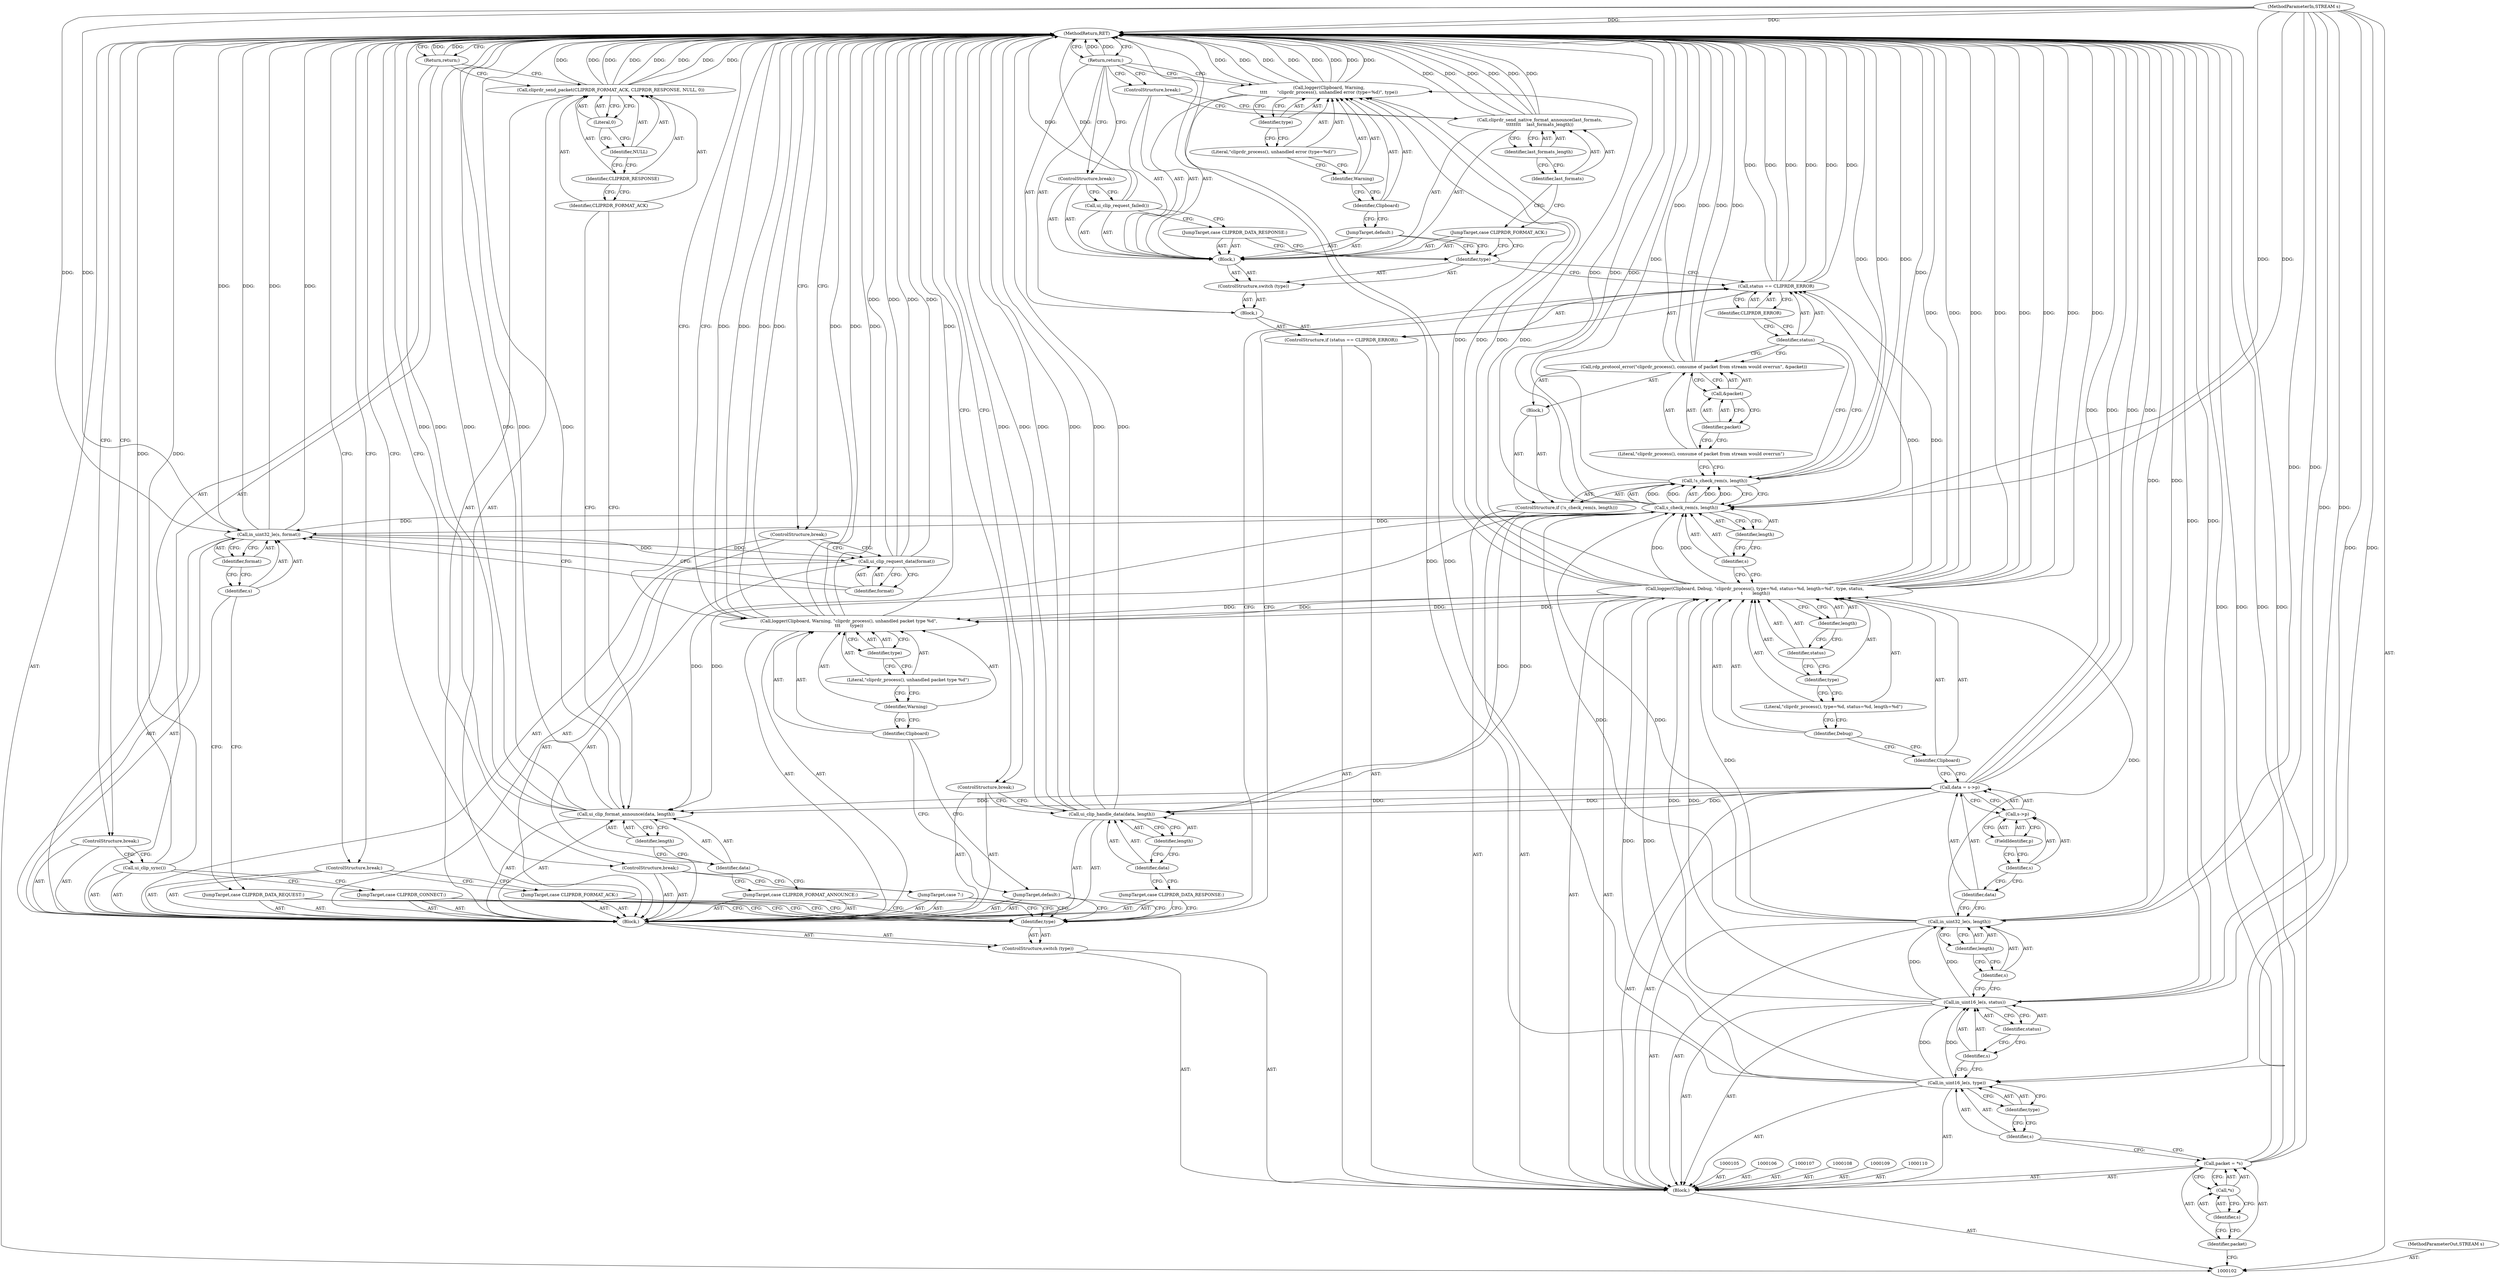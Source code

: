 digraph "0_rdesktop_4dca546d04321a610c1835010b5dad85163b65e1_1" {
"1000207" [label="(MethodReturn,RET)"];
"1000103" [label="(MethodParameterIn,STREAM s)"];
"1000304" [label="(MethodParameterOut,STREAM s)"];
"1000121" [label="(Call,in_uint32_le(s, length))"];
"1000122" [label="(Identifier,s)"];
"1000123" [label="(Identifier,length)"];
"1000124" [label="(Call,data = s->p)"];
"1000125" [label="(Identifier,data)"];
"1000128" [label="(FieldIdentifier,p)"];
"1000126" [label="(Call,s->p)"];
"1000127" [label="(Identifier,s)"];
"1000129" [label="(Call,logger(Clipboard, Debug, \"cliprdr_process(), type=%d, status=%d, length=%d\", type, status,\n \t       length))"];
"1000131" [label="(Identifier,Debug)"];
"1000132" [label="(Literal,\"cliprdr_process(), type=%d, status=%d, length=%d\")"];
"1000133" [label="(Identifier,type)"];
"1000134" [label="(Identifier,status)"];
"1000130" [label="(Identifier,Clipboard)"];
"1000135" [label="(Identifier,length)"];
"1000136" [label="(ControlStructure,if (!s_check_rem(s, length)))"];
"1000139" [label="(Identifier,s)"];
"1000140" [label="(Identifier,length)"];
"1000137" [label="(Call,!s_check_rem(s, length))"];
"1000138" [label="(Call,s_check_rem(s, length))"];
"1000141" [label="(Block,)"];
"1000142" [label="(Call,rdp_protocol_error(\"cliprdr_process(), consume of packet from stream would overrun\", &packet))"];
"1000143" [label="(Literal,\"cliprdr_process(), consume of packet from stream would overrun\")"];
"1000144" [label="(Call,&packet)"];
"1000145" [label="(Identifier,packet)"];
"1000104" [label="(Block,)"];
"1000149" [label="(Identifier,CLIPRDR_ERROR)"];
"1000146" [label="(ControlStructure,if (status == CLIPRDR_ERROR))"];
"1000147" [label="(Call,status == CLIPRDR_ERROR)"];
"1000148" [label="(Identifier,status)"];
"1000150" [label="(Block,)"];
"1000152" [label="(Identifier,type)"];
"1000151" [label="(ControlStructure,switch (type))"];
"1000153" [label="(Block,)"];
"1000154" [label="(JumpTarget,case CLIPRDR_FORMAT_ACK:)"];
"1000155" [label="(Call,cliprdr_send_native_format_announce(last_formats,\n\t\t\t\t\t\t\t\t    last_formats_length))"];
"1000156" [label="(Identifier,last_formats)"];
"1000157" [label="(Identifier,last_formats_length)"];
"1000158" [label="(ControlStructure,break;)"];
"1000159" [label="(JumpTarget,case CLIPRDR_DATA_RESPONSE:)"];
"1000160" [label="(Call,ui_clip_request_failed())"];
"1000161" [label="(ControlStructure,break;)"];
"1000162" [label="(JumpTarget,default:)"];
"1000164" [label="(Identifier,Clipboard)"];
"1000165" [label="(Identifier,Warning)"];
"1000163" [label="(Call,logger(Clipboard, Warning,\n\t\t\t\t       \"cliprdr_process(), unhandled error (type=%d)\", type))"];
"1000166" [label="(Literal,\"cliprdr_process(), unhandled error (type=%d)\")"];
"1000167" [label="(Identifier,type)"];
"1000168" [label="(Return,return;)"];
"1000169" [label="(ControlStructure,switch (type))"];
"1000170" [label="(Identifier,type)"];
"1000171" [label="(Block,)"];
"1000172" [label="(JumpTarget,case CLIPRDR_CONNECT:)"];
"1000173" [label="(Call,ui_clip_sync())"];
"1000174" [label="(ControlStructure,break;)"];
"1000175" [label="(JumpTarget,case CLIPRDR_FORMAT_ANNOUNCE:)"];
"1000177" [label="(Identifier,data)"];
"1000176" [label="(Call,ui_clip_format_announce(data, length))"];
"1000178" [label="(Identifier,length)"];
"1000180" [label="(Identifier,CLIPRDR_FORMAT_ACK)"];
"1000179" [label="(Call,cliprdr_send_packet(CLIPRDR_FORMAT_ACK, CLIPRDR_RESPONSE, NULL, 0))"];
"1000181" [label="(Identifier,CLIPRDR_RESPONSE)"];
"1000182" [label="(Identifier,NULL)"];
"1000183" [label="(Literal,0)"];
"1000184" [label="(Return,return;)"];
"1000185" [label="(JumpTarget,case CLIPRDR_FORMAT_ACK:)"];
"1000186" [label="(ControlStructure,break;)"];
"1000187" [label="(JumpTarget,case CLIPRDR_DATA_REQUEST:)"];
"1000189" [label="(Identifier,s)"];
"1000190" [label="(Identifier,format)"];
"1000188" [label="(Call,in_uint32_le(s, format))"];
"1000192" [label="(Identifier,format)"];
"1000191" [label="(Call,ui_clip_request_data(format))"];
"1000193" [label="(ControlStructure,break;)"];
"1000194" [label="(JumpTarget,case CLIPRDR_DATA_RESPONSE:)"];
"1000196" [label="(Identifier,data)"];
"1000197" [label="(Identifier,length)"];
"1000195" [label="(Call,ui_clip_handle_data(data, length))"];
"1000198" [label="(ControlStructure,break;)"];
"1000111" [label="(Call,packet = *s)"];
"1000112" [label="(Identifier,packet)"];
"1000113" [label="(Call,*s)"];
"1000114" [label="(Identifier,s)"];
"1000199" [label="(JumpTarget,case 7:)"];
"1000200" [label="(ControlStructure,break;)"];
"1000201" [label="(JumpTarget,default:)"];
"1000203" [label="(Identifier,Clipboard)"];
"1000204" [label="(Identifier,Warning)"];
"1000202" [label="(Call,logger(Clipboard, Warning, \"cliprdr_process(), unhandled packet type %d\",\n\t\t\t       type))"];
"1000205" [label="(Literal,\"cliprdr_process(), unhandled packet type %d\")"];
"1000206" [label="(Identifier,type)"];
"1000116" [label="(Identifier,s)"];
"1000117" [label="(Identifier,type)"];
"1000115" [label="(Call,in_uint16_le(s, type))"];
"1000119" [label="(Identifier,s)"];
"1000120" [label="(Identifier,status)"];
"1000118" [label="(Call,in_uint16_le(s, status))"];
"1000207" -> "1000102"  [label="AST: "];
"1000207" -> "1000168"  [label="CFG: "];
"1000207" -> "1000184"  [label="CFG: "];
"1000207" -> "1000174"  [label="CFG: "];
"1000207" -> "1000186"  [label="CFG: "];
"1000207" -> "1000193"  [label="CFG: "];
"1000207" -> "1000198"  [label="CFG: "];
"1000207" -> "1000200"  [label="CFG: "];
"1000207" -> "1000202"  [label="CFG: "];
"1000168" -> "1000207"  [label="DDG: "];
"1000184" -> "1000207"  [label="DDG: "];
"1000142" -> "1000207"  [label="DDG: "];
"1000142" -> "1000207"  [label="DDG: "];
"1000124" -> "1000207"  [label="DDG: "];
"1000124" -> "1000207"  [label="DDG: "];
"1000155" -> "1000207"  [label="DDG: "];
"1000155" -> "1000207"  [label="DDG: "];
"1000155" -> "1000207"  [label="DDG: "];
"1000179" -> "1000207"  [label="DDG: "];
"1000179" -> "1000207"  [label="DDG: "];
"1000179" -> "1000207"  [label="DDG: "];
"1000179" -> "1000207"  [label="DDG: "];
"1000118" -> "1000207"  [label="DDG: "];
"1000195" -> "1000207"  [label="DDG: "];
"1000195" -> "1000207"  [label="DDG: "];
"1000195" -> "1000207"  [label="DDG: "];
"1000176" -> "1000207"  [label="DDG: "];
"1000176" -> "1000207"  [label="DDG: "];
"1000176" -> "1000207"  [label="DDG: "];
"1000137" -> "1000207"  [label="DDG: "];
"1000137" -> "1000207"  [label="DDG: "];
"1000188" -> "1000207"  [label="DDG: "];
"1000188" -> "1000207"  [label="DDG: "];
"1000129" -> "1000207"  [label="DDG: "];
"1000129" -> "1000207"  [label="DDG: "];
"1000129" -> "1000207"  [label="DDG: "];
"1000129" -> "1000207"  [label="DDG: "];
"1000163" -> "1000207"  [label="DDG: "];
"1000163" -> "1000207"  [label="DDG: "];
"1000163" -> "1000207"  [label="DDG: "];
"1000163" -> "1000207"  [label="DDG: "];
"1000160" -> "1000207"  [label="DDG: "];
"1000202" -> "1000207"  [label="DDG: "];
"1000202" -> "1000207"  [label="DDG: "];
"1000202" -> "1000207"  [label="DDG: "];
"1000202" -> "1000207"  [label="DDG: "];
"1000138" -> "1000207"  [label="DDG: "];
"1000138" -> "1000207"  [label="DDG: "];
"1000103" -> "1000207"  [label="DDG: "];
"1000191" -> "1000207"  [label="DDG: "];
"1000191" -> "1000207"  [label="DDG: "];
"1000115" -> "1000207"  [label="DDG: "];
"1000121" -> "1000207"  [label="DDG: "];
"1000147" -> "1000207"  [label="DDG: "];
"1000147" -> "1000207"  [label="DDG: "];
"1000147" -> "1000207"  [label="DDG: "];
"1000111" -> "1000207"  [label="DDG: "];
"1000111" -> "1000207"  [label="DDG: "];
"1000173" -> "1000207"  [label="DDG: "];
"1000103" -> "1000102"  [label="AST: "];
"1000103" -> "1000207"  [label="DDG: "];
"1000103" -> "1000115"  [label="DDG: "];
"1000103" -> "1000118"  [label="DDG: "];
"1000103" -> "1000121"  [label="DDG: "];
"1000103" -> "1000138"  [label="DDG: "];
"1000103" -> "1000188"  [label="DDG: "];
"1000304" -> "1000102"  [label="AST: "];
"1000121" -> "1000104"  [label="AST: "];
"1000121" -> "1000123"  [label="CFG: "];
"1000122" -> "1000121"  [label="AST: "];
"1000123" -> "1000121"  [label="AST: "];
"1000125" -> "1000121"  [label="CFG: "];
"1000121" -> "1000207"  [label="DDG: "];
"1000118" -> "1000121"  [label="DDG: "];
"1000103" -> "1000121"  [label="DDG: "];
"1000121" -> "1000129"  [label="DDG: "];
"1000121" -> "1000138"  [label="DDG: "];
"1000122" -> "1000121"  [label="AST: "];
"1000122" -> "1000118"  [label="CFG: "];
"1000123" -> "1000122"  [label="CFG: "];
"1000123" -> "1000121"  [label="AST: "];
"1000123" -> "1000122"  [label="CFG: "];
"1000121" -> "1000123"  [label="CFG: "];
"1000124" -> "1000104"  [label="AST: "];
"1000124" -> "1000126"  [label="CFG: "];
"1000125" -> "1000124"  [label="AST: "];
"1000126" -> "1000124"  [label="AST: "];
"1000130" -> "1000124"  [label="CFG: "];
"1000124" -> "1000207"  [label="DDG: "];
"1000124" -> "1000207"  [label="DDG: "];
"1000124" -> "1000176"  [label="DDG: "];
"1000124" -> "1000195"  [label="DDG: "];
"1000125" -> "1000124"  [label="AST: "];
"1000125" -> "1000121"  [label="CFG: "];
"1000127" -> "1000125"  [label="CFG: "];
"1000128" -> "1000126"  [label="AST: "];
"1000128" -> "1000127"  [label="CFG: "];
"1000126" -> "1000128"  [label="CFG: "];
"1000126" -> "1000124"  [label="AST: "];
"1000126" -> "1000128"  [label="CFG: "];
"1000127" -> "1000126"  [label="AST: "];
"1000128" -> "1000126"  [label="AST: "];
"1000124" -> "1000126"  [label="CFG: "];
"1000127" -> "1000126"  [label="AST: "];
"1000127" -> "1000125"  [label="CFG: "];
"1000128" -> "1000127"  [label="CFG: "];
"1000129" -> "1000104"  [label="AST: "];
"1000129" -> "1000135"  [label="CFG: "];
"1000130" -> "1000129"  [label="AST: "];
"1000131" -> "1000129"  [label="AST: "];
"1000132" -> "1000129"  [label="AST: "];
"1000133" -> "1000129"  [label="AST: "];
"1000134" -> "1000129"  [label="AST: "];
"1000135" -> "1000129"  [label="AST: "];
"1000139" -> "1000129"  [label="CFG: "];
"1000129" -> "1000207"  [label="DDG: "];
"1000129" -> "1000207"  [label="DDG: "];
"1000129" -> "1000207"  [label="DDG: "];
"1000129" -> "1000207"  [label="DDG: "];
"1000115" -> "1000129"  [label="DDG: "];
"1000118" -> "1000129"  [label="DDG: "];
"1000121" -> "1000129"  [label="DDG: "];
"1000129" -> "1000138"  [label="DDG: "];
"1000129" -> "1000147"  [label="DDG: "];
"1000129" -> "1000163"  [label="DDG: "];
"1000129" -> "1000163"  [label="DDG: "];
"1000129" -> "1000202"  [label="DDG: "];
"1000129" -> "1000202"  [label="DDG: "];
"1000131" -> "1000129"  [label="AST: "];
"1000131" -> "1000130"  [label="CFG: "];
"1000132" -> "1000131"  [label="CFG: "];
"1000132" -> "1000129"  [label="AST: "];
"1000132" -> "1000131"  [label="CFG: "];
"1000133" -> "1000132"  [label="CFG: "];
"1000133" -> "1000129"  [label="AST: "];
"1000133" -> "1000132"  [label="CFG: "];
"1000134" -> "1000133"  [label="CFG: "];
"1000134" -> "1000129"  [label="AST: "];
"1000134" -> "1000133"  [label="CFG: "];
"1000135" -> "1000134"  [label="CFG: "];
"1000130" -> "1000129"  [label="AST: "];
"1000130" -> "1000124"  [label="CFG: "];
"1000131" -> "1000130"  [label="CFG: "];
"1000135" -> "1000129"  [label="AST: "];
"1000135" -> "1000134"  [label="CFG: "];
"1000129" -> "1000135"  [label="CFG: "];
"1000136" -> "1000104"  [label="AST: "];
"1000137" -> "1000136"  [label="AST: "];
"1000141" -> "1000136"  [label="AST: "];
"1000139" -> "1000138"  [label="AST: "];
"1000139" -> "1000129"  [label="CFG: "];
"1000140" -> "1000139"  [label="CFG: "];
"1000140" -> "1000138"  [label="AST: "];
"1000140" -> "1000139"  [label="CFG: "];
"1000138" -> "1000140"  [label="CFG: "];
"1000137" -> "1000136"  [label="AST: "];
"1000137" -> "1000138"  [label="CFG: "];
"1000138" -> "1000137"  [label="AST: "];
"1000143" -> "1000137"  [label="CFG: "];
"1000148" -> "1000137"  [label="CFG: "];
"1000137" -> "1000207"  [label="DDG: "];
"1000137" -> "1000207"  [label="DDG: "];
"1000138" -> "1000137"  [label="DDG: "];
"1000138" -> "1000137"  [label="DDG: "];
"1000138" -> "1000137"  [label="AST: "];
"1000138" -> "1000140"  [label="CFG: "];
"1000139" -> "1000138"  [label="AST: "];
"1000140" -> "1000138"  [label="AST: "];
"1000137" -> "1000138"  [label="CFG: "];
"1000138" -> "1000207"  [label="DDG: "];
"1000138" -> "1000207"  [label="DDG: "];
"1000138" -> "1000137"  [label="DDG: "];
"1000138" -> "1000137"  [label="DDG: "];
"1000121" -> "1000138"  [label="DDG: "];
"1000103" -> "1000138"  [label="DDG: "];
"1000129" -> "1000138"  [label="DDG: "];
"1000138" -> "1000176"  [label="DDG: "];
"1000138" -> "1000188"  [label="DDG: "];
"1000138" -> "1000195"  [label="DDG: "];
"1000141" -> "1000136"  [label="AST: "];
"1000142" -> "1000141"  [label="AST: "];
"1000142" -> "1000141"  [label="AST: "];
"1000142" -> "1000144"  [label="CFG: "];
"1000143" -> "1000142"  [label="AST: "];
"1000144" -> "1000142"  [label="AST: "];
"1000148" -> "1000142"  [label="CFG: "];
"1000142" -> "1000207"  [label="DDG: "];
"1000142" -> "1000207"  [label="DDG: "];
"1000143" -> "1000142"  [label="AST: "];
"1000143" -> "1000137"  [label="CFG: "];
"1000145" -> "1000143"  [label="CFG: "];
"1000144" -> "1000142"  [label="AST: "];
"1000144" -> "1000145"  [label="CFG: "];
"1000145" -> "1000144"  [label="AST: "];
"1000142" -> "1000144"  [label="CFG: "];
"1000145" -> "1000144"  [label="AST: "];
"1000145" -> "1000143"  [label="CFG: "];
"1000144" -> "1000145"  [label="CFG: "];
"1000104" -> "1000102"  [label="AST: "];
"1000105" -> "1000104"  [label="AST: "];
"1000106" -> "1000104"  [label="AST: "];
"1000107" -> "1000104"  [label="AST: "];
"1000108" -> "1000104"  [label="AST: "];
"1000109" -> "1000104"  [label="AST: "];
"1000110" -> "1000104"  [label="AST: "];
"1000111" -> "1000104"  [label="AST: "];
"1000115" -> "1000104"  [label="AST: "];
"1000118" -> "1000104"  [label="AST: "];
"1000121" -> "1000104"  [label="AST: "];
"1000124" -> "1000104"  [label="AST: "];
"1000129" -> "1000104"  [label="AST: "];
"1000136" -> "1000104"  [label="AST: "];
"1000146" -> "1000104"  [label="AST: "];
"1000169" -> "1000104"  [label="AST: "];
"1000149" -> "1000147"  [label="AST: "];
"1000149" -> "1000148"  [label="CFG: "];
"1000147" -> "1000149"  [label="CFG: "];
"1000146" -> "1000104"  [label="AST: "];
"1000147" -> "1000146"  [label="AST: "];
"1000150" -> "1000146"  [label="AST: "];
"1000147" -> "1000146"  [label="AST: "];
"1000147" -> "1000149"  [label="CFG: "];
"1000148" -> "1000147"  [label="AST: "];
"1000149" -> "1000147"  [label="AST: "];
"1000152" -> "1000147"  [label="CFG: "];
"1000170" -> "1000147"  [label="CFG: "];
"1000147" -> "1000207"  [label="DDG: "];
"1000147" -> "1000207"  [label="DDG: "];
"1000147" -> "1000207"  [label="DDG: "];
"1000129" -> "1000147"  [label="DDG: "];
"1000148" -> "1000147"  [label="AST: "];
"1000148" -> "1000142"  [label="CFG: "];
"1000148" -> "1000137"  [label="CFG: "];
"1000149" -> "1000148"  [label="CFG: "];
"1000150" -> "1000146"  [label="AST: "];
"1000151" -> "1000150"  [label="AST: "];
"1000168" -> "1000150"  [label="AST: "];
"1000152" -> "1000151"  [label="AST: "];
"1000152" -> "1000147"  [label="CFG: "];
"1000154" -> "1000152"  [label="CFG: "];
"1000159" -> "1000152"  [label="CFG: "];
"1000162" -> "1000152"  [label="CFG: "];
"1000151" -> "1000150"  [label="AST: "];
"1000152" -> "1000151"  [label="AST: "];
"1000153" -> "1000151"  [label="AST: "];
"1000153" -> "1000151"  [label="AST: "];
"1000154" -> "1000153"  [label="AST: "];
"1000155" -> "1000153"  [label="AST: "];
"1000158" -> "1000153"  [label="AST: "];
"1000159" -> "1000153"  [label="AST: "];
"1000160" -> "1000153"  [label="AST: "];
"1000161" -> "1000153"  [label="AST: "];
"1000162" -> "1000153"  [label="AST: "];
"1000163" -> "1000153"  [label="AST: "];
"1000154" -> "1000153"  [label="AST: "];
"1000154" -> "1000152"  [label="CFG: "];
"1000156" -> "1000154"  [label="CFG: "];
"1000155" -> "1000153"  [label="AST: "];
"1000155" -> "1000157"  [label="CFG: "];
"1000156" -> "1000155"  [label="AST: "];
"1000157" -> "1000155"  [label="AST: "];
"1000158" -> "1000155"  [label="CFG: "];
"1000155" -> "1000207"  [label="DDG: "];
"1000155" -> "1000207"  [label="DDG: "];
"1000155" -> "1000207"  [label="DDG: "];
"1000156" -> "1000155"  [label="AST: "];
"1000156" -> "1000154"  [label="CFG: "];
"1000157" -> "1000156"  [label="CFG: "];
"1000157" -> "1000155"  [label="AST: "];
"1000157" -> "1000156"  [label="CFG: "];
"1000155" -> "1000157"  [label="CFG: "];
"1000158" -> "1000153"  [label="AST: "];
"1000158" -> "1000155"  [label="CFG: "];
"1000168" -> "1000158"  [label="CFG: "];
"1000159" -> "1000153"  [label="AST: "];
"1000159" -> "1000152"  [label="CFG: "];
"1000160" -> "1000159"  [label="CFG: "];
"1000160" -> "1000153"  [label="AST: "];
"1000160" -> "1000159"  [label="CFG: "];
"1000161" -> "1000160"  [label="CFG: "];
"1000160" -> "1000207"  [label="DDG: "];
"1000161" -> "1000153"  [label="AST: "];
"1000161" -> "1000160"  [label="CFG: "];
"1000168" -> "1000161"  [label="CFG: "];
"1000162" -> "1000153"  [label="AST: "];
"1000162" -> "1000152"  [label="CFG: "];
"1000164" -> "1000162"  [label="CFG: "];
"1000164" -> "1000163"  [label="AST: "];
"1000164" -> "1000162"  [label="CFG: "];
"1000165" -> "1000164"  [label="CFG: "];
"1000165" -> "1000163"  [label="AST: "];
"1000165" -> "1000164"  [label="CFG: "];
"1000166" -> "1000165"  [label="CFG: "];
"1000163" -> "1000153"  [label="AST: "];
"1000163" -> "1000167"  [label="CFG: "];
"1000164" -> "1000163"  [label="AST: "];
"1000165" -> "1000163"  [label="AST: "];
"1000166" -> "1000163"  [label="AST: "];
"1000167" -> "1000163"  [label="AST: "];
"1000168" -> "1000163"  [label="CFG: "];
"1000163" -> "1000207"  [label="DDG: "];
"1000163" -> "1000207"  [label="DDG: "];
"1000163" -> "1000207"  [label="DDG: "];
"1000163" -> "1000207"  [label="DDG: "];
"1000129" -> "1000163"  [label="DDG: "];
"1000129" -> "1000163"  [label="DDG: "];
"1000166" -> "1000163"  [label="AST: "];
"1000166" -> "1000165"  [label="CFG: "];
"1000167" -> "1000166"  [label="CFG: "];
"1000167" -> "1000163"  [label="AST: "];
"1000167" -> "1000166"  [label="CFG: "];
"1000163" -> "1000167"  [label="CFG: "];
"1000168" -> "1000150"  [label="AST: "];
"1000168" -> "1000158"  [label="CFG: "];
"1000168" -> "1000161"  [label="CFG: "];
"1000168" -> "1000163"  [label="CFG: "];
"1000207" -> "1000168"  [label="CFG: "];
"1000168" -> "1000207"  [label="DDG: "];
"1000169" -> "1000104"  [label="AST: "];
"1000170" -> "1000169"  [label="AST: "];
"1000171" -> "1000169"  [label="AST: "];
"1000170" -> "1000169"  [label="AST: "];
"1000170" -> "1000147"  [label="CFG: "];
"1000172" -> "1000170"  [label="CFG: "];
"1000175" -> "1000170"  [label="CFG: "];
"1000185" -> "1000170"  [label="CFG: "];
"1000187" -> "1000170"  [label="CFG: "];
"1000194" -> "1000170"  [label="CFG: "];
"1000199" -> "1000170"  [label="CFG: "];
"1000201" -> "1000170"  [label="CFG: "];
"1000171" -> "1000169"  [label="AST: "];
"1000172" -> "1000171"  [label="AST: "];
"1000173" -> "1000171"  [label="AST: "];
"1000174" -> "1000171"  [label="AST: "];
"1000175" -> "1000171"  [label="AST: "];
"1000176" -> "1000171"  [label="AST: "];
"1000179" -> "1000171"  [label="AST: "];
"1000184" -> "1000171"  [label="AST: "];
"1000185" -> "1000171"  [label="AST: "];
"1000186" -> "1000171"  [label="AST: "];
"1000187" -> "1000171"  [label="AST: "];
"1000188" -> "1000171"  [label="AST: "];
"1000191" -> "1000171"  [label="AST: "];
"1000193" -> "1000171"  [label="AST: "];
"1000194" -> "1000171"  [label="AST: "];
"1000195" -> "1000171"  [label="AST: "];
"1000198" -> "1000171"  [label="AST: "];
"1000199" -> "1000171"  [label="AST: "];
"1000200" -> "1000171"  [label="AST: "];
"1000201" -> "1000171"  [label="AST: "];
"1000202" -> "1000171"  [label="AST: "];
"1000172" -> "1000171"  [label="AST: "];
"1000172" -> "1000170"  [label="CFG: "];
"1000173" -> "1000172"  [label="CFG: "];
"1000173" -> "1000171"  [label="AST: "];
"1000173" -> "1000172"  [label="CFG: "];
"1000174" -> "1000173"  [label="CFG: "];
"1000173" -> "1000207"  [label="DDG: "];
"1000174" -> "1000171"  [label="AST: "];
"1000174" -> "1000173"  [label="CFG: "];
"1000207" -> "1000174"  [label="CFG: "];
"1000175" -> "1000171"  [label="AST: "];
"1000175" -> "1000170"  [label="CFG: "];
"1000177" -> "1000175"  [label="CFG: "];
"1000177" -> "1000176"  [label="AST: "];
"1000177" -> "1000175"  [label="CFG: "];
"1000178" -> "1000177"  [label="CFG: "];
"1000176" -> "1000171"  [label="AST: "];
"1000176" -> "1000178"  [label="CFG: "];
"1000177" -> "1000176"  [label="AST: "];
"1000178" -> "1000176"  [label="AST: "];
"1000180" -> "1000176"  [label="CFG: "];
"1000176" -> "1000207"  [label="DDG: "];
"1000176" -> "1000207"  [label="DDG: "];
"1000176" -> "1000207"  [label="DDG: "];
"1000124" -> "1000176"  [label="DDG: "];
"1000138" -> "1000176"  [label="DDG: "];
"1000178" -> "1000176"  [label="AST: "];
"1000178" -> "1000177"  [label="CFG: "];
"1000176" -> "1000178"  [label="CFG: "];
"1000180" -> "1000179"  [label="AST: "];
"1000180" -> "1000176"  [label="CFG: "];
"1000181" -> "1000180"  [label="CFG: "];
"1000179" -> "1000171"  [label="AST: "];
"1000179" -> "1000183"  [label="CFG: "];
"1000180" -> "1000179"  [label="AST: "];
"1000181" -> "1000179"  [label="AST: "];
"1000182" -> "1000179"  [label="AST: "];
"1000183" -> "1000179"  [label="AST: "];
"1000184" -> "1000179"  [label="CFG: "];
"1000179" -> "1000207"  [label="DDG: "];
"1000179" -> "1000207"  [label="DDG: "];
"1000179" -> "1000207"  [label="DDG: "];
"1000179" -> "1000207"  [label="DDG: "];
"1000181" -> "1000179"  [label="AST: "];
"1000181" -> "1000180"  [label="CFG: "];
"1000182" -> "1000181"  [label="CFG: "];
"1000182" -> "1000179"  [label="AST: "];
"1000182" -> "1000181"  [label="CFG: "];
"1000183" -> "1000182"  [label="CFG: "];
"1000183" -> "1000179"  [label="AST: "];
"1000183" -> "1000182"  [label="CFG: "];
"1000179" -> "1000183"  [label="CFG: "];
"1000184" -> "1000171"  [label="AST: "];
"1000184" -> "1000179"  [label="CFG: "];
"1000207" -> "1000184"  [label="CFG: "];
"1000184" -> "1000207"  [label="DDG: "];
"1000185" -> "1000171"  [label="AST: "];
"1000185" -> "1000170"  [label="CFG: "];
"1000186" -> "1000185"  [label="CFG: "];
"1000186" -> "1000171"  [label="AST: "];
"1000186" -> "1000185"  [label="CFG: "];
"1000207" -> "1000186"  [label="CFG: "];
"1000187" -> "1000171"  [label="AST: "];
"1000187" -> "1000170"  [label="CFG: "];
"1000189" -> "1000187"  [label="CFG: "];
"1000189" -> "1000188"  [label="AST: "];
"1000189" -> "1000187"  [label="CFG: "];
"1000190" -> "1000189"  [label="CFG: "];
"1000190" -> "1000188"  [label="AST: "];
"1000190" -> "1000189"  [label="CFG: "];
"1000188" -> "1000190"  [label="CFG: "];
"1000188" -> "1000171"  [label="AST: "];
"1000188" -> "1000190"  [label="CFG: "];
"1000189" -> "1000188"  [label="AST: "];
"1000190" -> "1000188"  [label="AST: "];
"1000192" -> "1000188"  [label="CFG: "];
"1000188" -> "1000207"  [label="DDG: "];
"1000188" -> "1000207"  [label="DDG: "];
"1000138" -> "1000188"  [label="DDG: "];
"1000103" -> "1000188"  [label="DDG: "];
"1000188" -> "1000191"  [label="DDG: "];
"1000192" -> "1000191"  [label="AST: "];
"1000192" -> "1000188"  [label="CFG: "];
"1000191" -> "1000192"  [label="CFG: "];
"1000191" -> "1000171"  [label="AST: "];
"1000191" -> "1000192"  [label="CFG: "];
"1000192" -> "1000191"  [label="AST: "];
"1000193" -> "1000191"  [label="CFG: "];
"1000191" -> "1000207"  [label="DDG: "];
"1000191" -> "1000207"  [label="DDG: "];
"1000188" -> "1000191"  [label="DDG: "];
"1000193" -> "1000171"  [label="AST: "];
"1000193" -> "1000191"  [label="CFG: "];
"1000207" -> "1000193"  [label="CFG: "];
"1000194" -> "1000171"  [label="AST: "];
"1000194" -> "1000170"  [label="CFG: "];
"1000196" -> "1000194"  [label="CFG: "];
"1000196" -> "1000195"  [label="AST: "];
"1000196" -> "1000194"  [label="CFG: "];
"1000197" -> "1000196"  [label="CFG: "];
"1000197" -> "1000195"  [label="AST: "];
"1000197" -> "1000196"  [label="CFG: "];
"1000195" -> "1000197"  [label="CFG: "];
"1000195" -> "1000171"  [label="AST: "];
"1000195" -> "1000197"  [label="CFG: "];
"1000196" -> "1000195"  [label="AST: "];
"1000197" -> "1000195"  [label="AST: "];
"1000198" -> "1000195"  [label="CFG: "];
"1000195" -> "1000207"  [label="DDG: "];
"1000195" -> "1000207"  [label="DDG: "];
"1000195" -> "1000207"  [label="DDG: "];
"1000124" -> "1000195"  [label="DDG: "];
"1000138" -> "1000195"  [label="DDG: "];
"1000198" -> "1000171"  [label="AST: "];
"1000198" -> "1000195"  [label="CFG: "];
"1000207" -> "1000198"  [label="CFG: "];
"1000111" -> "1000104"  [label="AST: "];
"1000111" -> "1000113"  [label="CFG: "];
"1000112" -> "1000111"  [label="AST: "];
"1000113" -> "1000111"  [label="AST: "];
"1000116" -> "1000111"  [label="CFG: "];
"1000111" -> "1000207"  [label="DDG: "];
"1000111" -> "1000207"  [label="DDG: "];
"1000112" -> "1000111"  [label="AST: "];
"1000112" -> "1000102"  [label="CFG: "];
"1000114" -> "1000112"  [label="CFG: "];
"1000113" -> "1000111"  [label="AST: "];
"1000113" -> "1000114"  [label="CFG: "];
"1000114" -> "1000113"  [label="AST: "];
"1000111" -> "1000113"  [label="CFG: "];
"1000114" -> "1000113"  [label="AST: "];
"1000114" -> "1000112"  [label="CFG: "];
"1000113" -> "1000114"  [label="CFG: "];
"1000199" -> "1000171"  [label="AST: "];
"1000199" -> "1000170"  [label="CFG: "];
"1000200" -> "1000199"  [label="CFG: "];
"1000200" -> "1000171"  [label="AST: "];
"1000200" -> "1000199"  [label="CFG: "];
"1000207" -> "1000200"  [label="CFG: "];
"1000201" -> "1000171"  [label="AST: "];
"1000201" -> "1000170"  [label="CFG: "];
"1000203" -> "1000201"  [label="CFG: "];
"1000203" -> "1000202"  [label="AST: "];
"1000203" -> "1000201"  [label="CFG: "];
"1000204" -> "1000203"  [label="CFG: "];
"1000204" -> "1000202"  [label="AST: "];
"1000204" -> "1000203"  [label="CFG: "];
"1000205" -> "1000204"  [label="CFG: "];
"1000202" -> "1000171"  [label="AST: "];
"1000202" -> "1000206"  [label="CFG: "];
"1000203" -> "1000202"  [label="AST: "];
"1000204" -> "1000202"  [label="AST: "];
"1000205" -> "1000202"  [label="AST: "];
"1000206" -> "1000202"  [label="AST: "];
"1000207" -> "1000202"  [label="CFG: "];
"1000202" -> "1000207"  [label="DDG: "];
"1000202" -> "1000207"  [label="DDG: "];
"1000202" -> "1000207"  [label="DDG: "];
"1000202" -> "1000207"  [label="DDG: "];
"1000129" -> "1000202"  [label="DDG: "];
"1000129" -> "1000202"  [label="DDG: "];
"1000205" -> "1000202"  [label="AST: "];
"1000205" -> "1000204"  [label="CFG: "];
"1000206" -> "1000205"  [label="CFG: "];
"1000206" -> "1000202"  [label="AST: "];
"1000206" -> "1000205"  [label="CFG: "];
"1000202" -> "1000206"  [label="CFG: "];
"1000116" -> "1000115"  [label="AST: "];
"1000116" -> "1000111"  [label="CFG: "];
"1000117" -> "1000116"  [label="CFG: "];
"1000117" -> "1000115"  [label="AST: "];
"1000117" -> "1000116"  [label="CFG: "];
"1000115" -> "1000117"  [label="CFG: "];
"1000115" -> "1000104"  [label="AST: "];
"1000115" -> "1000117"  [label="CFG: "];
"1000116" -> "1000115"  [label="AST: "];
"1000117" -> "1000115"  [label="AST: "];
"1000119" -> "1000115"  [label="CFG: "];
"1000115" -> "1000207"  [label="DDG: "];
"1000103" -> "1000115"  [label="DDG: "];
"1000115" -> "1000118"  [label="DDG: "];
"1000115" -> "1000129"  [label="DDG: "];
"1000119" -> "1000118"  [label="AST: "];
"1000119" -> "1000115"  [label="CFG: "];
"1000120" -> "1000119"  [label="CFG: "];
"1000120" -> "1000118"  [label="AST: "];
"1000120" -> "1000119"  [label="CFG: "];
"1000118" -> "1000120"  [label="CFG: "];
"1000118" -> "1000104"  [label="AST: "];
"1000118" -> "1000120"  [label="CFG: "];
"1000119" -> "1000118"  [label="AST: "];
"1000120" -> "1000118"  [label="AST: "];
"1000122" -> "1000118"  [label="CFG: "];
"1000118" -> "1000207"  [label="DDG: "];
"1000115" -> "1000118"  [label="DDG: "];
"1000103" -> "1000118"  [label="DDG: "];
"1000118" -> "1000121"  [label="DDG: "];
"1000118" -> "1000129"  [label="DDG: "];
}
